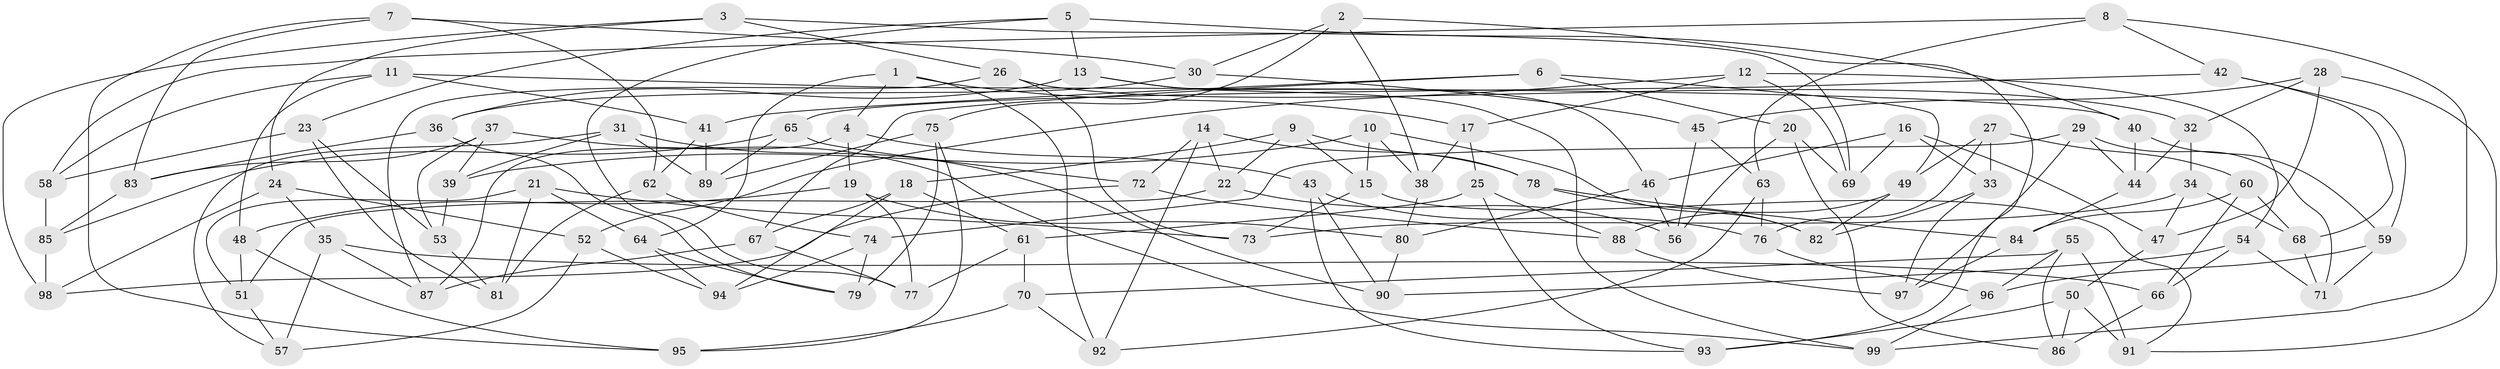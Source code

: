 // Generated by graph-tools (version 1.1) at 2025/56/03/09/25 04:56:51]
// undirected, 99 vertices, 198 edges
graph export_dot {
graph [start="1"]
  node [color=gray90,style=filled];
  1;
  2;
  3;
  4;
  5;
  6;
  7;
  8;
  9;
  10;
  11;
  12;
  13;
  14;
  15;
  16;
  17;
  18;
  19;
  20;
  21;
  22;
  23;
  24;
  25;
  26;
  27;
  28;
  29;
  30;
  31;
  32;
  33;
  34;
  35;
  36;
  37;
  38;
  39;
  40;
  41;
  42;
  43;
  44;
  45;
  46;
  47;
  48;
  49;
  50;
  51;
  52;
  53;
  54;
  55;
  56;
  57;
  58;
  59;
  60;
  61;
  62;
  63;
  64;
  65;
  66;
  67;
  68;
  69;
  70;
  71;
  72;
  73;
  74;
  75;
  76;
  77;
  78;
  79;
  80;
  81;
  82;
  83;
  84;
  85;
  86;
  87;
  88;
  89;
  90;
  91;
  92;
  93;
  94;
  95;
  96;
  97;
  98;
  99;
  1 -- 17;
  1 -- 4;
  1 -- 64;
  1 -- 92;
  2 -- 75;
  2 -- 30;
  2 -- 93;
  2 -- 38;
  3 -- 24;
  3 -- 69;
  3 -- 98;
  3 -- 26;
  4 -- 43;
  4 -- 19;
  4 -- 87;
  5 -- 77;
  5 -- 13;
  5 -- 40;
  5 -- 23;
  6 -- 67;
  6 -- 49;
  6 -- 41;
  6 -- 20;
  7 -- 95;
  7 -- 83;
  7 -- 62;
  7 -- 30;
  8 -- 42;
  8 -- 63;
  8 -- 58;
  8 -- 99;
  9 -- 15;
  9 -- 18;
  9 -- 78;
  9 -- 22;
  10 -- 38;
  10 -- 15;
  10 -- 82;
  10 -- 39;
  11 -- 40;
  11 -- 48;
  11 -- 41;
  11 -- 58;
  12 -- 54;
  12 -- 52;
  12 -- 69;
  12 -- 17;
  13 -- 36;
  13 -- 46;
  13 -- 99;
  14 -- 78;
  14 -- 72;
  14 -- 92;
  14 -- 22;
  15 -- 73;
  15 -- 91;
  16 -- 47;
  16 -- 33;
  16 -- 69;
  16 -- 46;
  17 -- 38;
  17 -- 25;
  18 -- 67;
  18 -- 61;
  18 -- 94;
  19 -- 80;
  19 -- 48;
  19 -- 77;
  20 -- 69;
  20 -- 86;
  20 -- 56;
  21 -- 73;
  21 -- 81;
  21 -- 51;
  21 -- 64;
  22 -- 56;
  22 -- 51;
  23 -- 81;
  23 -- 53;
  23 -- 58;
  24 -- 52;
  24 -- 35;
  24 -- 98;
  25 -- 93;
  25 -- 88;
  25 -- 61;
  26 -- 73;
  26 -- 32;
  26 -- 87;
  27 -- 49;
  27 -- 76;
  27 -- 33;
  27 -- 60;
  28 -- 32;
  28 -- 91;
  28 -- 47;
  28 -- 45;
  29 -- 97;
  29 -- 44;
  29 -- 71;
  29 -- 74;
  30 -- 36;
  30 -- 45;
  31 -- 89;
  31 -- 57;
  31 -- 39;
  31 -- 90;
  32 -- 44;
  32 -- 34;
  33 -- 82;
  33 -- 97;
  34 -- 68;
  34 -- 73;
  34 -- 47;
  35 -- 66;
  35 -- 87;
  35 -- 57;
  36 -- 79;
  36 -- 83;
  37 -- 39;
  37 -- 99;
  37 -- 53;
  37 -- 83;
  38 -- 80;
  39 -- 53;
  40 -- 59;
  40 -- 44;
  41 -- 62;
  41 -- 89;
  42 -- 59;
  42 -- 68;
  42 -- 65;
  43 -- 90;
  43 -- 93;
  43 -- 76;
  44 -- 84;
  45 -- 56;
  45 -- 63;
  46 -- 80;
  46 -- 56;
  47 -- 50;
  48 -- 51;
  48 -- 95;
  49 -- 88;
  49 -- 82;
  50 -- 91;
  50 -- 86;
  50 -- 93;
  51 -- 57;
  52 -- 57;
  52 -- 94;
  53 -- 81;
  54 -- 66;
  54 -- 90;
  54 -- 71;
  55 -- 70;
  55 -- 96;
  55 -- 86;
  55 -- 91;
  58 -- 85;
  59 -- 96;
  59 -- 71;
  60 -- 84;
  60 -- 68;
  60 -- 66;
  61 -- 77;
  61 -- 70;
  62 -- 74;
  62 -- 81;
  63 -- 92;
  63 -- 76;
  64 -- 79;
  64 -- 94;
  65 -- 72;
  65 -- 85;
  65 -- 89;
  66 -- 86;
  67 -- 77;
  67 -- 87;
  68 -- 71;
  70 -- 92;
  70 -- 95;
  72 -- 88;
  72 -- 98;
  74 -- 79;
  74 -- 94;
  75 -- 95;
  75 -- 79;
  75 -- 89;
  76 -- 96;
  78 -- 82;
  78 -- 84;
  80 -- 90;
  83 -- 85;
  84 -- 97;
  85 -- 98;
  88 -- 97;
  96 -- 99;
}
